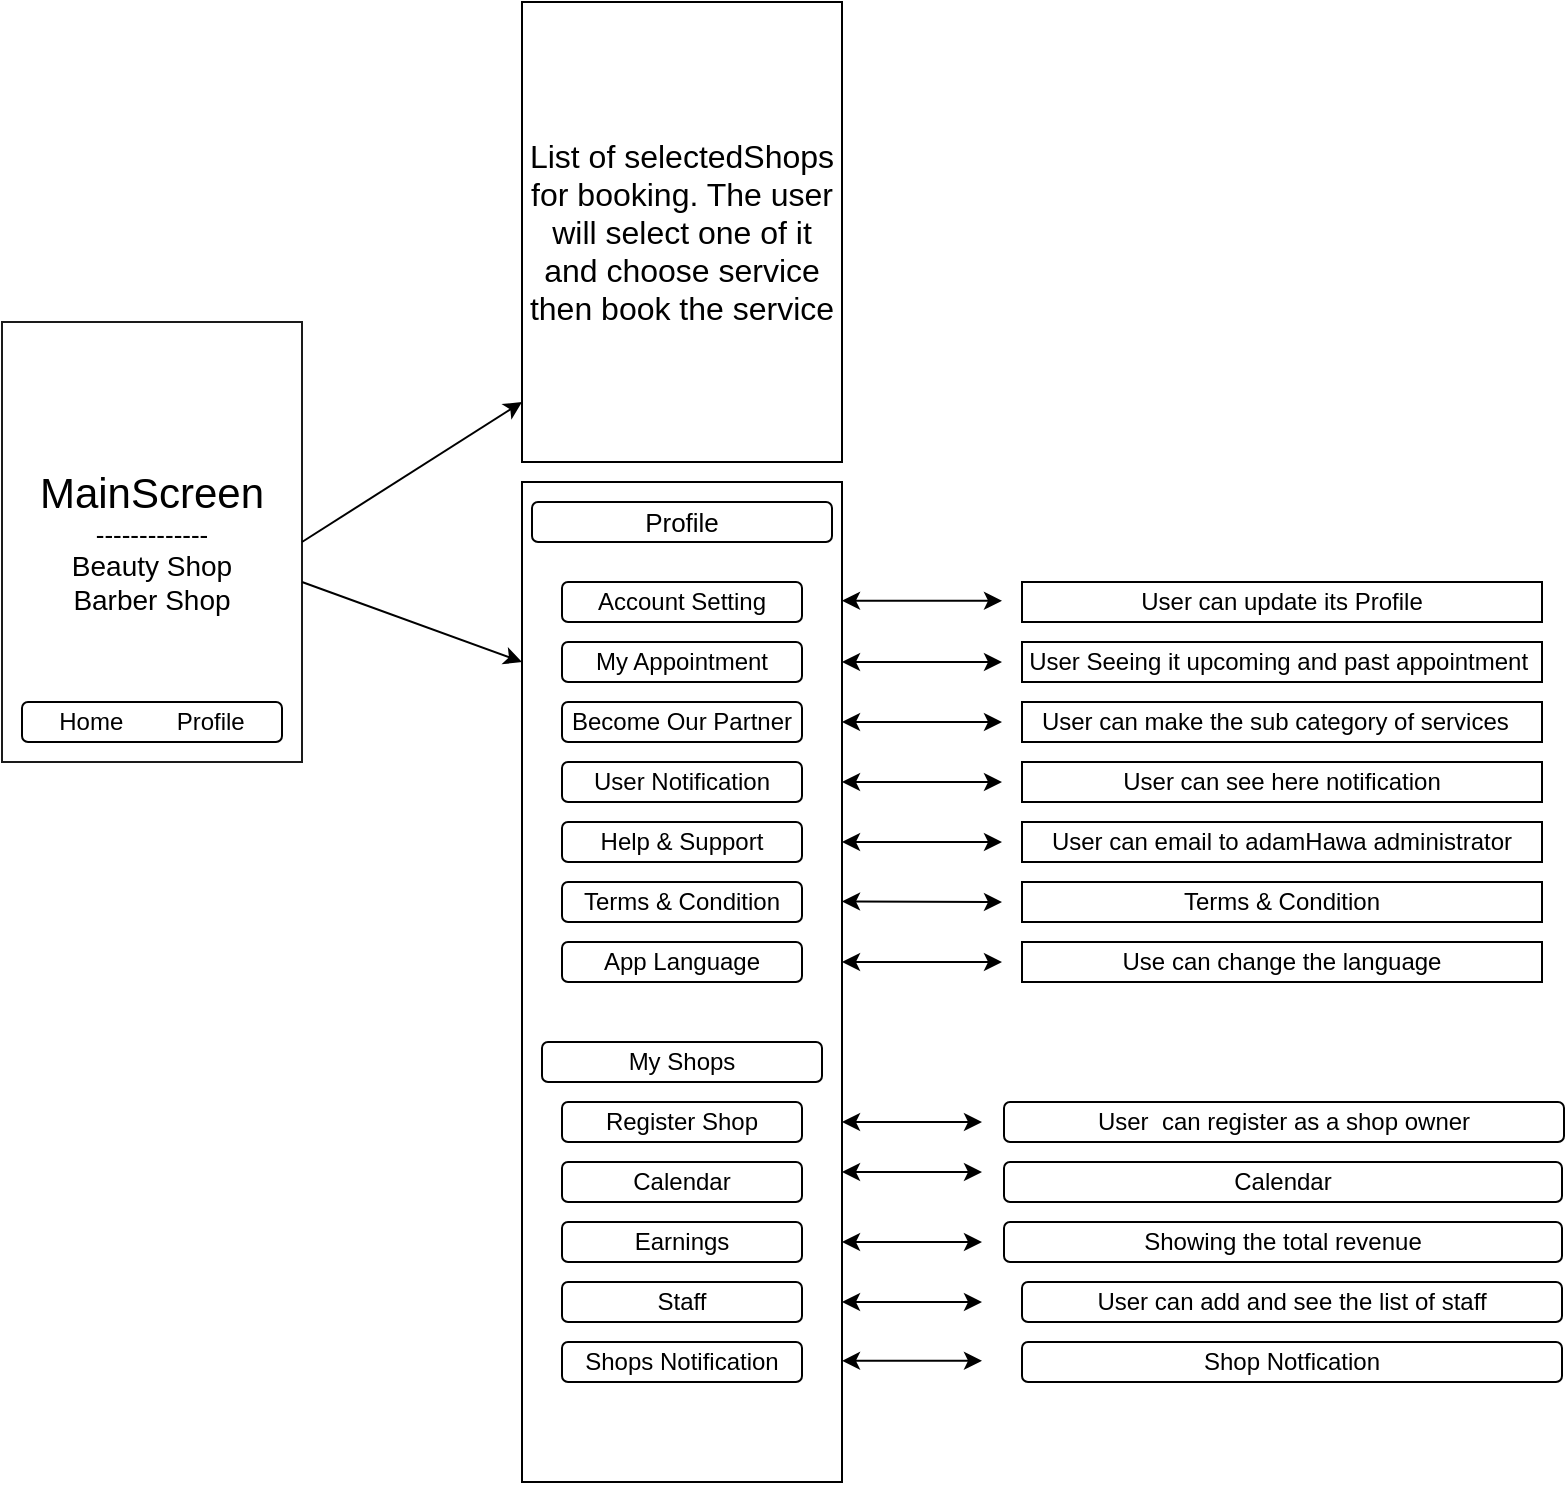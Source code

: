 <mxfile version="27.1.1">
  <diagram name="Page-1" id="2YBvvXClWsGukQMizWep">
    <mxGraphModel dx="1501" dy="818" grid="1" gridSize="10" guides="1" tooltips="1" connect="1" arrows="1" fold="1" page="1" pageScale="1" pageWidth="850" pageHeight="1100" math="0" shadow="0">
      <root>
        <mxCell id="0" />
        <mxCell id="1" parent="0" />
        <mxCell id="1b6zCFFi0_ndk9Dz18f7-1" value="&lt;font style=&quot;&quot;&gt;&lt;span style=&quot;font-size: 21px;&quot;&gt;MainScreen&lt;br&gt;&lt;/span&gt;-------------&lt;br&gt;&lt;font style=&quot;font-size: 14px;&quot;&gt;Beauty Shop&lt;/font&gt;&lt;br&gt;&lt;font style=&quot;font-size: 14px;&quot;&gt;Barber Shop&lt;/font&gt;&lt;/font&gt;" style="rounded=0;whiteSpace=wrap;html=1;strokeColor=#1A1A1A;fontSize=13;" vertex="1" parent="1">
          <mxGeometry x="70" y="200" width="150" height="220" as="geometry" />
        </mxCell>
        <mxCell id="1b6zCFFi0_ndk9Dz18f7-2" value="" style="endArrow=classic;html=1;rounded=0;" edge="1" parent="1">
          <mxGeometry width="50" height="50" relative="1" as="geometry">
            <mxPoint x="220" y="310" as="sourcePoint" />
            <mxPoint x="330" y="240" as="targetPoint" />
          </mxGeometry>
        </mxCell>
        <mxCell id="1b6zCFFi0_ndk9Dz18f7-4" value="&lt;font style=&quot;font-size: 16px;&quot;&gt;List of selectedShops for booking. The user will select one of it and choose service then book the service&lt;/font&gt;" style="rounded=0;whiteSpace=wrap;html=1;" vertex="1" parent="1">
          <mxGeometry x="330" y="40" width="160" height="230" as="geometry" />
        </mxCell>
        <mxCell id="1b6zCFFi0_ndk9Dz18f7-6" value="Home&amp;nbsp; &amp;nbsp; &amp;nbsp; &amp;nbsp; Profile" style="rounded=1;whiteSpace=wrap;html=1;" vertex="1" parent="1">
          <mxGeometry x="80" y="390" width="130" height="20" as="geometry" />
        </mxCell>
        <mxCell id="1b6zCFFi0_ndk9Dz18f7-9" value="" style="endArrow=classic;html=1;rounded=0;" edge="1" parent="1">
          <mxGeometry width="50" height="50" relative="1" as="geometry">
            <mxPoint x="220" y="330" as="sourcePoint" />
            <mxPoint x="330" y="370" as="targetPoint" />
          </mxGeometry>
        </mxCell>
        <mxCell id="1b6zCFFi0_ndk9Dz18f7-12" value="" style="rounded=0;whiteSpace=wrap;html=1;" vertex="1" parent="1">
          <mxGeometry x="330" y="280" width="160" height="500" as="geometry" />
        </mxCell>
        <mxCell id="1b6zCFFi0_ndk9Dz18f7-14" value="&lt;font style=&quot;font-size: 13px;&quot;&gt;Profile&lt;/font&gt;" style="rounded=1;whiteSpace=wrap;html=1;" vertex="1" parent="1">
          <mxGeometry x="335" y="290" width="150" height="20" as="geometry" />
        </mxCell>
        <mxCell id="1b6zCFFi0_ndk9Dz18f7-15" value="My Appointment" style="rounded=1;whiteSpace=wrap;html=1;" vertex="1" parent="1">
          <mxGeometry x="350" y="360" width="120" height="20" as="geometry" />
        </mxCell>
        <mxCell id="1b6zCFFi0_ndk9Dz18f7-16" value="Account Setting" style="rounded=1;whiteSpace=wrap;html=1;" vertex="1" parent="1">
          <mxGeometry x="350" y="330" width="120" height="20" as="geometry" />
        </mxCell>
        <mxCell id="1b6zCFFi0_ndk9Dz18f7-17" value="User Notification" style="rounded=1;whiteSpace=wrap;html=1;" vertex="1" parent="1">
          <mxGeometry x="350" y="420" width="120" height="20" as="geometry" />
        </mxCell>
        <mxCell id="1b6zCFFi0_ndk9Dz18f7-18" value="Become Our Partner" style="rounded=1;whiteSpace=wrap;html=1;" vertex="1" parent="1">
          <mxGeometry x="350" y="390" width="120" height="20" as="geometry" />
        </mxCell>
        <mxCell id="1b6zCFFi0_ndk9Dz18f7-19" value="Terms &amp;amp; Condition" style="rounded=1;whiteSpace=wrap;html=1;" vertex="1" parent="1">
          <mxGeometry x="350" y="480" width="120" height="20" as="geometry" />
        </mxCell>
        <mxCell id="1b6zCFFi0_ndk9Dz18f7-20" value="Help &amp;amp; Support" style="rounded=1;whiteSpace=wrap;html=1;" vertex="1" parent="1">
          <mxGeometry x="350" y="450" width="120" height="20" as="geometry" />
        </mxCell>
        <mxCell id="1b6zCFFi0_ndk9Dz18f7-21" value="App Language" style="rounded=1;whiteSpace=wrap;html=1;" vertex="1" parent="1">
          <mxGeometry x="350" y="510" width="120" height="20" as="geometry" />
        </mxCell>
        <mxCell id="1b6zCFFi0_ndk9Dz18f7-23" value="" style="endArrow=classic;startArrow=classic;html=1;rounded=0;" edge="1" parent="1">
          <mxGeometry width="50" height="50" relative="1" as="geometry">
            <mxPoint x="490" y="339.38" as="sourcePoint" />
            <mxPoint x="570" y="339.38" as="targetPoint" />
          </mxGeometry>
        </mxCell>
        <mxCell id="1b6zCFFi0_ndk9Dz18f7-28" value="" style="endArrow=classic;startArrow=classic;html=1;rounded=0;" edge="1" parent="1">
          <mxGeometry width="50" height="50" relative="1" as="geometry">
            <mxPoint x="490" y="370" as="sourcePoint" />
            <mxPoint x="570" y="370" as="targetPoint" />
          </mxGeometry>
        </mxCell>
        <mxCell id="1b6zCFFi0_ndk9Dz18f7-29" value="User can update its Profile" style="rounded=0;whiteSpace=wrap;html=1;" vertex="1" parent="1">
          <mxGeometry x="580" y="330" width="260" height="20" as="geometry" />
        </mxCell>
        <mxCell id="1b6zCFFi0_ndk9Dz18f7-30" value="User Seeing it upcoming and past appointment&amp;nbsp;" style="rounded=0;whiteSpace=wrap;html=1;" vertex="1" parent="1">
          <mxGeometry x="580" y="360" width="260" height="20" as="geometry" />
        </mxCell>
        <mxCell id="1b6zCFFi0_ndk9Dz18f7-31" value="User can make the sub category of services&amp;nbsp;&amp;nbsp;" style="rounded=0;whiteSpace=wrap;html=1;" vertex="1" parent="1">
          <mxGeometry x="580" y="390" width="260" height="20" as="geometry" />
        </mxCell>
        <mxCell id="1b6zCFFi0_ndk9Dz18f7-33" value="" style="endArrow=classic;startArrow=classic;html=1;rounded=0;" edge="1" parent="1">
          <mxGeometry width="50" height="50" relative="1" as="geometry">
            <mxPoint x="490" y="400" as="sourcePoint" />
            <mxPoint x="570" y="400" as="targetPoint" />
          </mxGeometry>
        </mxCell>
        <mxCell id="1b6zCFFi0_ndk9Dz18f7-34" value="" style="endArrow=classic;startArrow=classic;html=1;rounded=0;" edge="1" parent="1">
          <mxGeometry width="50" height="50" relative="1" as="geometry">
            <mxPoint x="490" y="430" as="sourcePoint" />
            <mxPoint x="570" y="430" as="targetPoint" />
          </mxGeometry>
        </mxCell>
        <mxCell id="1b6zCFFi0_ndk9Dz18f7-35" value="User can see here notification" style="rounded=0;whiteSpace=wrap;html=1;" vertex="1" parent="1">
          <mxGeometry x="580" y="420" width="260" height="20" as="geometry" />
        </mxCell>
        <mxCell id="1b6zCFFi0_ndk9Dz18f7-36" value="Terms &amp;amp; Condition" style="rounded=0;whiteSpace=wrap;html=1;" vertex="1" parent="1">
          <mxGeometry x="580" y="480" width="260" height="20" as="geometry" />
        </mxCell>
        <mxCell id="1b6zCFFi0_ndk9Dz18f7-37" value="" style="endArrow=classic;startArrow=classic;html=1;rounded=0;" edge="1" parent="1">
          <mxGeometry width="50" height="50" relative="1" as="geometry">
            <mxPoint x="490" y="460" as="sourcePoint" />
            <mxPoint x="570" y="460" as="targetPoint" />
          </mxGeometry>
        </mxCell>
        <mxCell id="1b6zCFFi0_ndk9Dz18f7-38" value="" style="endArrow=classic;startArrow=classic;html=1;rounded=0;" edge="1" parent="1">
          <mxGeometry width="50" height="50" relative="1" as="geometry">
            <mxPoint x="490" y="489.74" as="sourcePoint" />
            <mxPoint x="570" y="490" as="targetPoint" />
          </mxGeometry>
        </mxCell>
        <mxCell id="1b6zCFFi0_ndk9Dz18f7-39" value="User can email to adamHawa administrator" style="rounded=0;whiteSpace=wrap;html=1;" vertex="1" parent="1">
          <mxGeometry x="580" y="450" width="260" height="20" as="geometry" />
        </mxCell>
        <mxCell id="1b6zCFFi0_ndk9Dz18f7-40" value="Use can change the language" style="rounded=0;whiteSpace=wrap;html=1;" vertex="1" parent="1">
          <mxGeometry x="580" y="510" width="260" height="20" as="geometry" />
        </mxCell>
        <mxCell id="1b6zCFFi0_ndk9Dz18f7-41" value="" style="endArrow=classic;startArrow=classic;html=1;rounded=0;" edge="1" parent="1">
          <mxGeometry width="50" height="50" relative="1" as="geometry">
            <mxPoint x="490" y="520" as="sourcePoint" />
            <mxPoint x="570" y="520" as="targetPoint" />
          </mxGeometry>
        </mxCell>
        <mxCell id="1b6zCFFi0_ndk9Dz18f7-42" value="My Shops" style="rounded=1;whiteSpace=wrap;html=1;" vertex="1" parent="1">
          <mxGeometry x="340" y="560" width="140" height="20" as="geometry" />
        </mxCell>
        <mxCell id="1b6zCFFi0_ndk9Dz18f7-46" value="Shops Notification" style="rounded=1;whiteSpace=wrap;html=1;" vertex="1" parent="1">
          <mxGeometry x="350" y="710" width="120" height="20" as="geometry" />
        </mxCell>
        <mxCell id="1b6zCFFi0_ndk9Dz18f7-47" value="Staff" style="rounded=1;whiteSpace=wrap;html=1;" vertex="1" parent="1">
          <mxGeometry x="350" y="680" width="120" height="20" as="geometry" />
        </mxCell>
        <mxCell id="1b6zCFFi0_ndk9Dz18f7-48" value="Register Shop" style="rounded=1;whiteSpace=wrap;html=1;" vertex="1" parent="1">
          <mxGeometry x="350" y="590" width="120" height="20" as="geometry" />
        </mxCell>
        <mxCell id="1b6zCFFi0_ndk9Dz18f7-49" value="Calendar" style="rounded=1;whiteSpace=wrap;html=1;" vertex="1" parent="1">
          <mxGeometry x="350" y="620" width="120" height="20" as="geometry" />
        </mxCell>
        <mxCell id="1b6zCFFi0_ndk9Dz18f7-50" value="Earnings" style="rounded=1;whiteSpace=wrap;html=1;" vertex="1" parent="1">
          <mxGeometry x="350" y="650" width="120" height="20" as="geometry" />
        </mxCell>
        <mxCell id="1b6zCFFi0_ndk9Dz18f7-51" value="" style="endArrow=classic;startArrow=classic;html=1;rounded=0;" edge="1" parent="1">
          <mxGeometry width="50" height="50" relative="1" as="geometry">
            <mxPoint x="490" y="625" as="sourcePoint" />
            <mxPoint x="560" y="625" as="targetPoint" />
          </mxGeometry>
        </mxCell>
        <mxCell id="1b6zCFFi0_ndk9Dz18f7-52" value="" style="endArrow=classic;startArrow=classic;html=1;rounded=0;" edge="1" parent="1">
          <mxGeometry width="50" height="50" relative="1" as="geometry">
            <mxPoint x="490" y="600" as="sourcePoint" />
            <mxPoint x="560" y="600" as="targetPoint" />
          </mxGeometry>
        </mxCell>
        <mxCell id="1b6zCFFi0_ndk9Dz18f7-54" value="" style="endArrow=classic;startArrow=classic;html=1;rounded=0;" edge="1" parent="1">
          <mxGeometry width="50" height="50" relative="1" as="geometry">
            <mxPoint x="490" y="719.41" as="sourcePoint" />
            <mxPoint x="560" y="719.41" as="targetPoint" />
          </mxGeometry>
        </mxCell>
        <mxCell id="1b6zCFFi0_ndk9Dz18f7-55" value="" style="endArrow=classic;startArrow=classic;html=1;rounded=0;" edge="1" parent="1">
          <mxGeometry width="50" height="50" relative="1" as="geometry">
            <mxPoint x="490" y="690" as="sourcePoint" />
            <mxPoint x="560" y="690" as="targetPoint" />
          </mxGeometry>
        </mxCell>
        <mxCell id="1b6zCFFi0_ndk9Dz18f7-56" value="" style="endArrow=classic;startArrow=classic;html=1;rounded=0;" edge="1" parent="1">
          <mxGeometry width="50" height="50" relative="1" as="geometry">
            <mxPoint x="490" y="660" as="sourcePoint" />
            <mxPoint x="560" y="660" as="targetPoint" />
          </mxGeometry>
        </mxCell>
        <mxCell id="1b6zCFFi0_ndk9Dz18f7-57" style="edgeStyle=orthogonalEdgeStyle;rounded=0;orthogonalLoop=1;jettySize=auto;html=1;exitX=0.5;exitY=1;exitDx=0;exitDy=0;" edge="1" parent="1" source="1b6zCFFi0_ndk9Dz18f7-50" target="1b6zCFFi0_ndk9Dz18f7-50">
          <mxGeometry relative="1" as="geometry" />
        </mxCell>
        <mxCell id="1b6zCFFi0_ndk9Dz18f7-58" value="Shop Notfication" style="rounded=1;whiteSpace=wrap;html=1;" vertex="1" parent="1">
          <mxGeometry x="580" y="710" width="270" height="20" as="geometry" />
        </mxCell>
        <mxCell id="1b6zCFFi0_ndk9Dz18f7-59" value="User can add and see the list of staff" style="rounded=1;whiteSpace=wrap;html=1;" vertex="1" parent="1">
          <mxGeometry x="580" y="680" width="270" height="20" as="geometry" />
        </mxCell>
        <mxCell id="1b6zCFFi0_ndk9Dz18f7-60" value="Showing the total revenue" style="rounded=1;whiteSpace=wrap;html=1;" vertex="1" parent="1">
          <mxGeometry x="571" y="650" width="279" height="20" as="geometry" />
        </mxCell>
        <mxCell id="1b6zCFFi0_ndk9Dz18f7-61" value="Calendar" style="rounded=1;whiteSpace=wrap;html=1;" vertex="1" parent="1">
          <mxGeometry x="571" y="620" width="279" height="20" as="geometry" />
        </mxCell>
        <mxCell id="1b6zCFFi0_ndk9Dz18f7-62" value="User&amp;nbsp; can register as a shop owner" style="rounded=1;whiteSpace=wrap;html=1;" vertex="1" parent="1">
          <mxGeometry x="571" y="590" width="280" height="20" as="geometry" />
        </mxCell>
      </root>
    </mxGraphModel>
  </diagram>
</mxfile>

